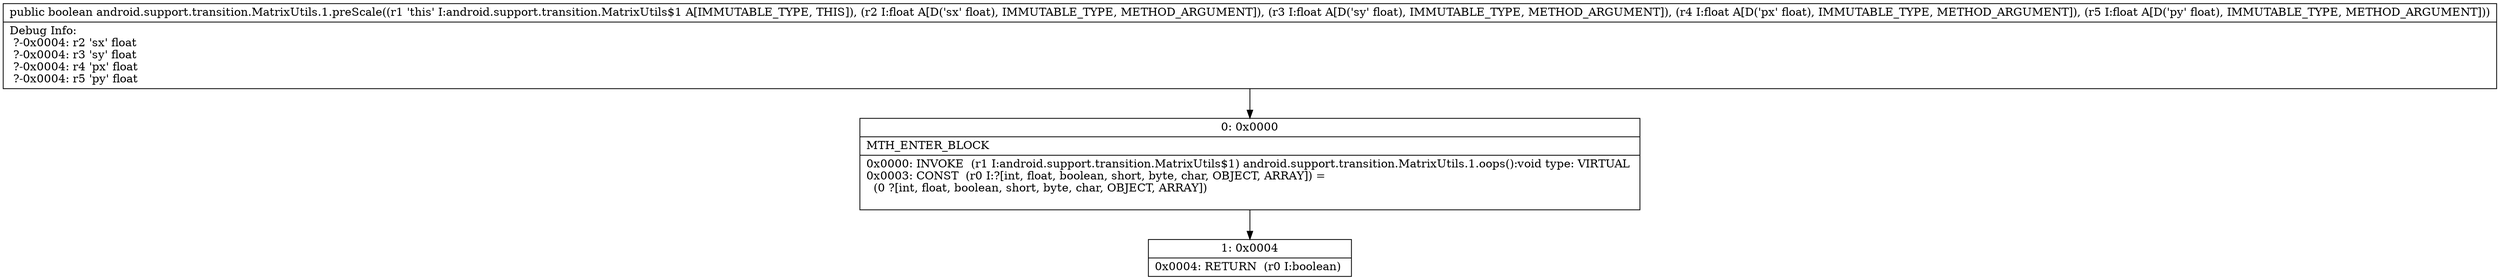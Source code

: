 digraph "CFG forandroid.support.transition.MatrixUtils.1.preScale(FFFF)Z" {
Node_0 [shape=record,label="{0\:\ 0x0000|MTH_ENTER_BLOCK\l|0x0000: INVOKE  (r1 I:android.support.transition.MatrixUtils$1) android.support.transition.MatrixUtils.1.oops():void type: VIRTUAL \l0x0003: CONST  (r0 I:?[int, float, boolean, short, byte, char, OBJECT, ARRAY]) = \l  (0 ?[int, float, boolean, short, byte, char, OBJECT, ARRAY])\l \l}"];
Node_1 [shape=record,label="{1\:\ 0x0004|0x0004: RETURN  (r0 I:boolean) \l}"];
MethodNode[shape=record,label="{public boolean android.support.transition.MatrixUtils.1.preScale((r1 'this' I:android.support.transition.MatrixUtils$1 A[IMMUTABLE_TYPE, THIS]), (r2 I:float A[D('sx' float), IMMUTABLE_TYPE, METHOD_ARGUMENT]), (r3 I:float A[D('sy' float), IMMUTABLE_TYPE, METHOD_ARGUMENT]), (r4 I:float A[D('px' float), IMMUTABLE_TYPE, METHOD_ARGUMENT]), (r5 I:float A[D('py' float), IMMUTABLE_TYPE, METHOD_ARGUMENT]))  | Debug Info:\l  ?\-0x0004: r2 'sx' float\l  ?\-0x0004: r3 'sy' float\l  ?\-0x0004: r4 'px' float\l  ?\-0x0004: r5 'py' float\l}"];
MethodNode -> Node_0;
Node_0 -> Node_1;
}

